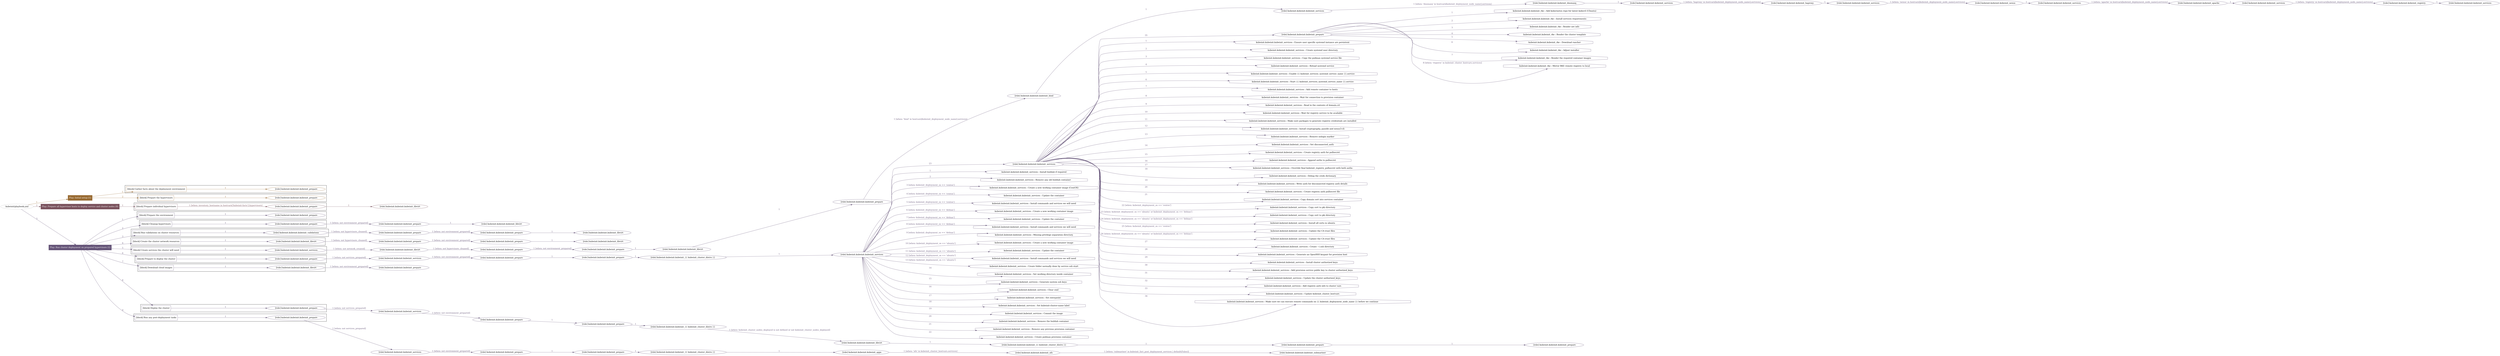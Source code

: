 digraph {
	graph [concentrate=true ordering=in rankdir=LR ratio=fill]
	edge [esep=5 sep=10]
	"kubeinit/playbook.yml" [id=root_node style=dotted]
	play_1aa580b8 [label="Play: Initial setup (1)" color="#996b33" fontcolor="#ffffff" id=play_1aa580b8 shape=box style=filled tooltip=localhost]
	"kubeinit/playbook.yml" -> play_1aa580b8 [label="1 " color="#996b33" fontcolor="#996b33" id=edge_1731914a labeltooltip="1 " tooltip="1 "]
	subgraph "kubeinit.kubeinit.kubeinit_prepare" {
		role_421803c4 [label="[role] kubeinit.kubeinit.kubeinit_prepare" color="#996b33" id=role_421803c4 tooltip="kubeinit.kubeinit.kubeinit_prepare"]
	}
	subgraph "kubeinit.kubeinit.kubeinit_prepare" {
		role_43701dac [label="[role] kubeinit.kubeinit.kubeinit_prepare" color="#996b33" id=role_43701dac tooltip="kubeinit.kubeinit.kubeinit_prepare"]
	}
	subgraph "Play: Initial setup (1)" {
		play_1aa580b8 -> block_ad40e8ec [label=1 color="#996b33" fontcolor="#996b33" id=edge_7a36c4a1 labeltooltip=1 tooltip=1]
		subgraph cluster_block_ad40e8ec {
			block_ad40e8ec [label="[block] Gather facts about the deployment environment" color="#996b33" id=block_ad40e8ec labeltooltip="Gather facts about the deployment environment" shape=box tooltip="Gather facts about the deployment environment"]
			block_ad40e8ec -> role_421803c4 [label="1 " color="#996b33" fontcolor="#996b33" id=edge_10e8ead6 labeltooltip="1 " tooltip="1 "]
		}
		play_1aa580b8 -> block_816efda1 [label=2 color="#996b33" fontcolor="#996b33" id=edge_df153433 labeltooltip=2 tooltip=2]
		subgraph cluster_block_816efda1 {
			block_816efda1 [label="[block] Prepare the hypervisors" color="#996b33" id=block_816efda1 labeltooltip="Prepare the hypervisors" shape=box tooltip="Prepare the hypervisors"]
			block_816efda1 -> role_43701dac [label="1 " color="#996b33" fontcolor="#996b33" id=edge_2f541f15 labeltooltip="1 " tooltip="1 "]
		}
	}
	play_32620455 [label="Play: Prepare all hypervisor hosts to deploy service and cluster nodes (0)" color="#7a525d" fontcolor="#ffffff" id=play_32620455 shape=box style=filled tooltip="Play: Prepare all hypervisor hosts to deploy service and cluster nodes (0)"]
	"kubeinit/playbook.yml" -> play_32620455 [label="2 " color="#7a525d" fontcolor="#7a525d" id=edge_afe11525 labeltooltip="2 " tooltip="2 "]
	subgraph "kubeinit.kubeinit.kubeinit_libvirt" {
		role_81015cc0 [label="[role] kubeinit.kubeinit.kubeinit_libvirt" color="#7a525d" id=role_81015cc0 tooltip="kubeinit.kubeinit.kubeinit_libvirt"]
	}
	subgraph "kubeinit.kubeinit.kubeinit_prepare" {
		role_7457dc28 [label="[role] kubeinit.kubeinit.kubeinit_prepare" color="#7a525d" id=role_7457dc28 tooltip="kubeinit.kubeinit.kubeinit_prepare"]
		role_7457dc28 -> role_81015cc0 [label="1 " color="#7a525d" fontcolor="#7a525d" id=edge_234b65d3 labeltooltip="1 " tooltip="1 "]
	}
	subgraph "Play: Prepare all hypervisor hosts to deploy service and cluster nodes (0)" {
		play_32620455 -> block_dc248df5 [label=1 color="#7a525d" fontcolor="#7a525d" id=edge_d5934656 labeltooltip=1 tooltip=1]
		subgraph cluster_block_dc248df5 {
			block_dc248df5 [label="[block] Prepare individual hypervisors" color="#7a525d" id=block_dc248df5 labeltooltip="Prepare individual hypervisors" shape=box tooltip="Prepare individual hypervisors"]
			block_dc248df5 -> role_7457dc28 [label="1 [when: inventory_hostname in hostvars['kubeinit-facts'].hypervisors]" color="#7a525d" fontcolor="#7a525d" id=edge_d05950f7 labeltooltip="1 [when: inventory_hostname in hostvars['kubeinit-facts'].hypervisors]" tooltip="1 [when: inventory_hostname in hostvars['kubeinit-facts'].hypervisors]"]
		}
	}
	play_b4fb0491 [label="Play: Run cluster deployment on prepared hypervisors (1)" color="#655478" fontcolor="#ffffff" id=play_b4fb0491 shape=box style=filled tooltip=localhost]
	"kubeinit/playbook.yml" -> play_b4fb0491 [label="3 " color="#655478" fontcolor="#655478" id=edge_185b9d6f labeltooltip="3 " tooltip="3 "]
	subgraph "kubeinit.kubeinit.kubeinit_prepare" {
		role_1a86b0e4 [label="[role] kubeinit.kubeinit.kubeinit_prepare" color="#655478" id=role_1a86b0e4 tooltip="kubeinit.kubeinit.kubeinit_prepare"]
	}
	subgraph "kubeinit.kubeinit.kubeinit_libvirt" {
		role_645c177f [label="[role] kubeinit.kubeinit.kubeinit_libvirt" color="#655478" id=role_645c177f tooltip="kubeinit.kubeinit.kubeinit_libvirt"]
	}
	subgraph "kubeinit.kubeinit.kubeinit_prepare" {
		role_d26a77a5 [label="[role] kubeinit.kubeinit.kubeinit_prepare" color="#655478" id=role_d26a77a5 tooltip="kubeinit.kubeinit.kubeinit_prepare"]
		role_d26a77a5 -> role_645c177f [label="1 " color="#655478" fontcolor="#655478" id=edge_2d5aeda4 labeltooltip="1 " tooltip="1 "]
	}
	subgraph "kubeinit.kubeinit.kubeinit_prepare" {
		role_973ab499 [label="[role] kubeinit.kubeinit.kubeinit_prepare" color="#655478" id=role_973ab499 tooltip="kubeinit.kubeinit.kubeinit_prepare"]
		role_973ab499 -> role_d26a77a5 [label="1 [when: not environment_prepared]" color="#655478" fontcolor="#655478" id=edge_a9cafc3f labeltooltip="1 [when: not environment_prepared]" tooltip="1 [when: not environment_prepared]"]
	}
	subgraph "kubeinit.kubeinit.kubeinit_libvirt" {
		role_e878e91f [label="[role] kubeinit.kubeinit.kubeinit_libvirt" color="#655478" id=role_e878e91f tooltip="kubeinit.kubeinit.kubeinit_libvirt"]
	}
	subgraph "kubeinit.kubeinit.kubeinit_prepare" {
		role_4dce4cd9 [label="[role] kubeinit.kubeinit.kubeinit_prepare" color="#655478" id=role_4dce4cd9 tooltip="kubeinit.kubeinit.kubeinit_prepare"]
		role_4dce4cd9 -> role_e878e91f [label="1 " color="#655478" fontcolor="#655478" id=edge_6f47a1cf labeltooltip="1 " tooltip="1 "]
	}
	subgraph "kubeinit.kubeinit.kubeinit_prepare" {
		role_12c346ab [label="[role] kubeinit.kubeinit.kubeinit_prepare" color="#655478" id=role_12c346ab tooltip="kubeinit.kubeinit.kubeinit_prepare"]
		role_12c346ab -> role_4dce4cd9 [label="1 [when: not environment_prepared]" color="#655478" fontcolor="#655478" id=edge_c5046dc6 labeltooltip="1 [when: not environment_prepared]" tooltip="1 [when: not environment_prepared]"]
	}
	subgraph "kubeinit.kubeinit.kubeinit_validations" {
		role_113a3c98 [label="[role] kubeinit.kubeinit.kubeinit_validations" color="#655478" id=role_113a3c98 tooltip="kubeinit.kubeinit.kubeinit_validations"]
		role_113a3c98 -> role_12c346ab [label="1 [when: not hypervisors_cleaned]" color="#655478" fontcolor="#655478" id=edge_7e95ff5d labeltooltip="1 [when: not hypervisors_cleaned]" tooltip="1 [when: not hypervisors_cleaned]"]
	}
	subgraph "kubeinit.kubeinit.kubeinit_libvirt" {
		role_12a32119 [label="[role] kubeinit.kubeinit.kubeinit_libvirt" color="#655478" id=role_12a32119 tooltip="kubeinit.kubeinit.kubeinit_libvirt"]
	}
	subgraph "kubeinit.kubeinit.kubeinit_prepare" {
		role_c031c882 [label="[role] kubeinit.kubeinit.kubeinit_prepare" color="#655478" id=role_c031c882 tooltip="kubeinit.kubeinit.kubeinit_prepare"]
		role_c031c882 -> role_12a32119 [label="1 " color="#655478" fontcolor="#655478" id=edge_6946be2f labeltooltip="1 " tooltip="1 "]
	}
	subgraph "kubeinit.kubeinit.kubeinit_prepare" {
		role_de768b01 [label="[role] kubeinit.kubeinit.kubeinit_prepare" color="#655478" id=role_de768b01 tooltip="kubeinit.kubeinit.kubeinit_prepare"]
		role_de768b01 -> role_c031c882 [label="1 [when: not environment_prepared]" color="#655478" fontcolor="#655478" id=edge_7da22b23 labeltooltip="1 [when: not environment_prepared]" tooltip="1 [when: not environment_prepared]"]
	}
	subgraph "kubeinit.kubeinit.kubeinit_libvirt" {
		role_43c3132b [label="[role] kubeinit.kubeinit.kubeinit_libvirt" color="#655478" id=role_43c3132b tooltip="kubeinit.kubeinit.kubeinit_libvirt"]
		role_43c3132b -> role_de768b01 [label="1 [when: not hypervisors_cleaned]" color="#655478" fontcolor="#655478" id=edge_3f7681cb labeltooltip="1 [when: not hypervisors_cleaned]" tooltip="1 [when: not hypervisors_cleaned]"]
	}
	subgraph "kubeinit.kubeinit.kubeinit_services" {
		role_301fc2dc [label="[role] kubeinit.kubeinit.kubeinit_services" color="#655478" id=role_301fc2dc tooltip="kubeinit.kubeinit.kubeinit_services"]
	}
	subgraph "kubeinit.kubeinit.kubeinit_registry" {
		role_95b5b42e [label="[role] kubeinit.kubeinit.kubeinit_registry" color="#655478" id=role_95b5b42e tooltip="kubeinit.kubeinit.kubeinit_registry"]
		role_95b5b42e -> role_301fc2dc [label="1 " color="#655478" fontcolor="#655478" id=edge_05b7b513 labeltooltip="1 " tooltip="1 "]
	}
	subgraph "kubeinit.kubeinit.kubeinit_services" {
		role_177b9545 [label="[role] kubeinit.kubeinit.kubeinit_services" color="#655478" id=role_177b9545 tooltip="kubeinit.kubeinit.kubeinit_services"]
		role_177b9545 -> role_95b5b42e [label="1 [when: 'registry' in hostvars[kubeinit_deployment_node_name].services]" color="#655478" fontcolor="#655478" id=edge_218d3175 labeltooltip="1 [when: 'registry' in hostvars[kubeinit_deployment_node_name].services]" tooltip="1 [when: 'registry' in hostvars[kubeinit_deployment_node_name].services]"]
	}
	subgraph "kubeinit.kubeinit.kubeinit_apache" {
		role_c55b1968 [label="[role] kubeinit.kubeinit.kubeinit_apache" color="#655478" id=role_c55b1968 tooltip="kubeinit.kubeinit.kubeinit_apache"]
		role_c55b1968 -> role_177b9545 [label="1 " color="#655478" fontcolor="#655478" id=edge_ccd12892 labeltooltip="1 " tooltip="1 "]
	}
	subgraph "kubeinit.kubeinit.kubeinit_services" {
		role_29556763 [label="[role] kubeinit.kubeinit.kubeinit_services" color="#655478" id=role_29556763 tooltip="kubeinit.kubeinit.kubeinit_services"]
		role_29556763 -> role_c55b1968 [label="1 [when: 'apache' in hostvars[kubeinit_deployment_node_name].services]" color="#655478" fontcolor="#655478" id=edge_925b01e8 labeltooltip="1 [when: 'apache' in hostvars[kubeinit_deployment_node_name].services]" tooltip="1 [when: 'apache' in hostvars[kubeinit_deployment_node_name].services]"]
	}
	subgraph "kubeinit.kubeinit.kubeinit_nexus" {
		role_13711869 [label="[role] kubeinit.kubeinit.kubeinit_nexus" color="#655478" id=role_13711869 tooltip="kubeinit.kubeinit.kubeinit_nexus"]
		role_13711869 -> role_29556763 [label="1 " color="#655478" fontcolor="#655478" id=edge_92303970 labeltooltip="1 " tooltip="1 "]
	}
	subgraph "kubeinit.kubeinit.kubeinit_services" {
		role_e8092934 [label="[role] kubeinit.kubeinit.kubeinit_services" color="#655478" id=role_e8092934 tooltip="kubeinit.kubeinit.kubeinit_services"]
		role_e8092934 -> role_13711869 [label="1 [when: 'nexus' in hostvars[kubeinit_deployment_node_name].services]" color="#655478" fontcolor="#655478" id=edge_08eba6a4 labeltooltip="1 [when: 'nexus' in hostvars[kubeinit_deployment_node_name].services]" tooltip="1 [when: 'nexus' in hostvars[kubeinit_deployment_node_name].services]"]
	}
	subgraph "kubeinit.kubeinit.kubeinit_haproxy" {
		role_74d7a34b [label="[role] kubeinit.kubeinit.kubeinit_haproxy" color="#655478" id=role_74d7a34b tooltip="kubeinit.kubeinit.kubeinit_haproxy"]
		role_74d7a34b -> role_e8092934 [label="1 " color="#655478" fontcolor="#655478" id=edge_bbd00c96 labeltooltip="1 " tooltip="1 "]
	}
	subgraph "kubeinit.kubeinit.kubeinit_services" {
		role_456ec4f1 [label="[role] kubeinit.kubeinit.kubeinit_services" color="#655478" id=role_456ec4f1 tooltip="kubeinit.kubeinit.kubeinit_services"]
		role_456ec4f1 -> role_74d7a34b [label="1 [when: 'haproxy' in hostvars[kubeinit_deployment_node_name].services]" color="#655478" fontcolor="#655478" id=edge_3d81de0b labeltooltip="1 [when: 'haproxy' in hostvars[kubeinit_deployment_node_name].services]" tooltip="1 [when: 'haproxy' in hostvars[kubeinit_deployment_node_name].services]"]
	}
	subgraph "kubeinit.kubeinit.kubeinit_dnsmasq" {
		role_4c0a9ddd [label="[role] kubeinit.kubeinit.kubeinit_dnsmasq" color="#655478" id=role_4c0a9ddd tooltip="kubeinit.kubeinit.kubeinit_dnsmasq"]
		role_4c0a9ddd -> role_456ec4f1 [label="1 " color="#655478" fontcolor="#655478" id=edge_2716aff1 labeltooltip="1 " tooltip="1 "]
	}
	subgraph "kubeinit.kubeinit.kubeinit_services" {
		role_c68ed93f [label="[role] kubeinit.kubeinit.kubeinit_services" color="#655478" id=role_c68ed93f tooltip="kubeinit.kubeinit.kubeinit_services"]
		role_c68ed93f -> role_4c0a9ddd [label="1 [when: 'dnsmasq' in hostvars[kubeinit_deployment_node_name].services]" color="#655478" fontcolor="#655478" id=edge_80271cb1 labeltooltip="1 [when: 'dnsmasq' in hostvars[kubeinit_deployment_node_name].services]" tooltip="1 [when: 'dnsmasq' in hostvars[kubeinit_deployment_node_name].services]"]
	}
	subgraph "kubeinit.kubeinit.kubeinit_bind" {
		role_d310d0aa [label="[role] kubeinit.kubeinit.kubeinit_bind" color="#655478" id=role_d310d0aa tooltip="kubeinit.kubeinit.kubeinit_bind"]
		role_d310d0aa -> role_c68ed93f [label="1 " color="#655478" fontcolor="#655478" id=edge_477e8b5c labeltooltip="1 " tooltip="1 "]
	}
	subgraph "kubeinit.kubeinit.kubeinit_prepare" {
		role_ad7b7d38 [label="[role] kubeinit.kubeinit.kubeinit_prepare" color="#655478" id=role_ad7b7d38 tooltip="kubeinit.kubeinit.kubeinit_prepare"]
		role_ad7b7d38 -> role_d310d0aa [label="1 [when: 'bind' in hostvars[kubeinit_deployment_node_name].services]" color="#655478" fontcolor="#655478" id=edge_bf16bdb8 labeltooltip="1 [when: 'bind' in hostvars[kubeinit_deployment_node_name].services]" tooltip="1 [when: 'bind' in hostvars[kubeinit_deployment_node_name].services]"]
	}
	subgraph "kubeinit.kubeinit.kubeinit_libvirt" {
		role_9e529e32 [label="[role] kubeinit.kubeinit.kubeinit_libvirt" color="#655478" id=role_9e529e32 tooltip="kubeinit.kubeinit.kubeinit_libvirt"]
		role_9e529e32 -> role_ad7b7d38 [label="1 " color="#655478" fontcolor="#655478" id=edge_836b798d labeltooltip="1 " tooltip="1 "]
	}
	subgraph "kubeinit.kubeinit.kubeinit_prepare" {
		role_0fa99113 [label="[role] kubeinit.kubeinit.kubeinit_prepare" color="#655478" id=role_0fa99113 tooltip="kubeinit.kubeinit.kubeinit_prepare"]
		role_0fa99113 -> role_9e529e32 [label="1 " color="#655478" fontcolor="#655478" id=edge_03a42419 labeltooltip="1 " tooltip="1 "]
	}
	subgraph "kubeinit.kubeinit.kubeinit_prepare" {
		role_399cacdc [label="[role] kubeinit.kubeinit.kubeinit_prepare" color="#655478" id=role_399cacdc tooltip="kubeinit.kubeinit.kubeinit_prepare"]
		role_399cacdc -> role_0fa99113 [label="1 [when: not environment_prepared]" color="#655478" fontcolor="#655478" id=edge_67b7204c labeltooltip="1 [when: not environment_prepared]" tooltip="1 [when: not environment_prepared]"]
	}
	subgraph "kubeinit.kubeinit.kubeinit_libvirt" {
		role_6a2d85d7 [label="[role] kubeinit.kubeinit.kubeinit_libvirt" color="#655478" id=role_6a2d85d7 tooltip="kubeinit.kubeinit.kubeinit_libvirt"]
		role_6a2d85d7 -> role_399cacdc [label="1 [when: not hypervisors_cleaned]" color="#655478" fontcolor="#655478" id=edge_a8aa8edd labeltooltip="1 [when: not hypervisors_cleaned]" tooltip="1 [when: not hypervisors_cleaned]"]
	}
	subgraph "kubeinit.kubeinit.kubeinit_services" {
		role_02ceeffe [label="[role] kubeinit.kubeinit.kubeinit_services" color="#655478" id=role_02ceeffe tooltip="kubeinit.kubeinit.kubeinit_services"]
		role_02ceeffe -> role_6a2d85d7 [label="1 [when: not network_created]" color="#655478" fontcolor="#655478" id=edge_c0f3b7a1 labeltooltip="1 [when: not network_created]" tooltip="1 [when: not network_created]"]
	}
	subgraph "kubeinit.kubeinit.kubeinit_prepare" {
		role_f1bb9e22 [label="[role] kubeinit.kubeinit.kubeinit_prepare" color="#655478" id=role_f1bb9e22 tooltip="kubeinit.kubeinit.kubeinit_prepare"]
		task_3bc6bdb7 [label="kubeinit.kubeinit.kubeinit_rke : Add kubernetes repo for latest kubectl (Ubuntu)" color="#655478" id=task_3bc6bdb7 shape=octagon tooltip="kubeinit.kubeinit.kubeinit_rke : Add kubernetes repo for latest kubectl (Ubuntu)"]
		role_f1bb9e22 -> task_3bc6bdb7 [label="1 " color="#655478" fontcolor="#655478" id=edge_7e3ebc7a labeltooltip="1 " tooltip="1 "]
		task_e03a87d2 [label="kubeinit.kubeinit.kubeinit_rke : Install services requirements" color="#655478" id=task_e03a87d2 shape=octagon tooltip="kubeinit.kubeinit.kubeinit_rke : Install services requirements"]
		role_f1bb9e22 -> task_e03a87d2 [label="2 " color="#655478" fontcolor="#655478" id=edge_fe80cb53 labeltooltip="2 " tooltip="2 "]
		task_9038fdda [label="kubeinit.kubeinit.kubeinit_rke : Render net info" color="#655478" id=task_9038fdda shape=octagon tooltip="kubeinit.kubeinit.kubeinit_rke : Render net info"]
		role_f1bb9e22 -> task_9038fdda [label="3 " color="#655478" fontcolor="#655478" id=edge_057e4834 labeltooltip="3 " tooltip="3 "]
		task_b6c5c531 [label="kubeinit.kubeinit.kubeinit_rke : Render the cluster template" color="#655478" id=task_b6c5c531 shape=octagon tooltip="kubeinit.kubeinit.kubeinit_rke : Render the cluster template"]
		role_f1bb9e22 -> task_b6c5c531 [label="4 " color="#655478" fontcolor="#655478" id=edge_38f5767f labeltooltip="4 " tooltip="4 "]
		task_022317c4 [label="kubeinit.kubeinit.kubeinit_rke : Download rancher" color="#655478" id=task_022317c4 shape=octagon tooltip="kubeinit.kubeinit.kubeinit_rke : Download rancher"]
		role_f1bb9e22 -> task_022317c4 [label="5 " color="#655478" fontcolor="#655478" id=edge_c44a84d2 labeltooltip="5 " tooltip="5 "]
		task_86f93e67 [label="kubeinit.kubeinit.kubeinit_rke : Adjust installer" color="#655478" id=task_86f93e67 shape=octagon tooltip="kubeinit.kubeinit.kubeinit_rke : Adjust installer"]
		role_f1bb9e22 -> task_86f93e67 [label="6 " color="#655478" fontcolor="#655478" id=edge_49eb96f0 labeltooltip="6 " tooltip="6 "]
		task_a7db52cc [label="kubeinit.kubeinit.kubeinit_rke : Render the required container images" color="#655478" id=task_a7db52cc shape=octagon tooltip="kubeinit.kubeinit.kubeinit_rke : Render the required container images"]
		role_f1bb9e22 -> task_a7db52cc [label="7 " color="#655478" fontcolor="#655478" id=edge_745debe6 labeltooltip="7 " tooltip="7 "]
		task_3ff12373 [label="kubeinit.kubeinit.kubeinit_rke : Mirror RKE remote registry to local" color="#655478" id=task_3ff12373 shape=octagon tooltip="kubeinit.kubeinit.kubeinit_rke : Mirror RKE remote registry to local"]
		role_f1bb9e22 -> task_3ff12373 [label="8 [when: 'registry' in kubeinit_cluster_hostvars.services]" color="#655478" fontcolor="#655478" id=edge_1f9a8c71 labeltooltip="8 [when: 'registry' in kubeinit_cluster_hostvars.services]" tooltip="8 [when: 'registry' in kubeinit_cluster_hostvars.services]"]
	}
	subgraph "kubeinit.kubeinit.kubeinit_services" {
		role_fa1745e1 [label="[role] kubeinit.kubeinit.kubeinit_services" color="#655478" id=role_fa1745e1 tooltip="kubeinit.kubeinit.kubeinit_services"]
		task_e808ee1c [label="kubeinit.kubeinit.kubeinit_services : Ensure user specific systemd instance are persistent" color="#655478" id=task_e808ee1c shape=octagon tooltip="kubeinit.kubeinit.kubeinit_services : Ensure user specific systemd instance are persistent"]
		role_fa1745e1 -> task_e808ee1c [label="1 " color="#655478" fontcolor="#655478" id=edge_5a0024a9 labeltooltip="1 " tooltip="1 "]
		task_42193cb3 [label="kubeinit.kubeinit.kubeinit_services : Create systemd user directory" color="#655478" id=task_42193cb3 shape=octagon tooltip="kubeinit.kubeinit.kubeinit_services : Create systemd user directory"]
		role_fa1745e1 -> task_42193cb3 [label="2 " color="#655478" fontcolor="#655478" id=edge_082cec5e labeltooltip="2 " tooltip="2 "]
		task_88ad31bf [label="kubeinit.kubeinit.kubeinit_services : Copy the podman systemd service file" color="#655478" id=task_88ad31bf shape=octagon tooltip="kubeinit.kubeinit.kubeinit_services : Copy the podman systemd service file"]
		role_fa1745e1 -> task_88ad31bf [label="3 " color="#655478" fontcolor="#655478" id=edge_9b10b749 labeltooltip="3 " tooltip="3 "]
		task_28e59536 [label="kubeinit.kubeinit.kubeinit_services : Reload systemd service" color="#655478" id=task_28e59536 shape=octagon tooltip="kubeinit.kubeinit.kubeinit_services : Reload systemd service"]
		role_fa1745e1 -> task_28e59536 [label="4 " color="#655478" fontcolor="#655478" id=edge_f3654ba0 labeltooltip="4 " tooltip="4 "]
		task_4612099b [label="kubeinit.kubeinit.kubeinit_services : Enable {{ kubeinit_services_systemd_service_name }}.service" color="#655478" id=task_4612099b shape=octagon tooltip="kubeinit.kubeinit.kubeinit_services : Enable {{ kubeinit_services_systemd_service_name }}.service"]
		role_fa1745e1 -> task_4612099b [label="5 " color="#655478" fontcolor="#655478" id=edge_0a5c2b0c labeltooltip="5 " tooltip="5 "]
		task_fc4128e6 [label="kubeinit.kubeinit.kubeinit_services : Start {{ kubeinit_services_systemd_service_name }}.service" color="#655478" id=task_fc4128e6 shape=octagon tooltip="kubeinit.kubeinit.kubeinit_services : Start {{ kubeinit_services_systemd_service_name }}.service"]
		role_fa1745e1 -> task_fc4128e6 [label="6 " color="#655478" fontcolor="#655478" id=edge_e87bcf48 labeltooltip="6 " tooltip="6 "]
		task_e6e32495 [label="kubeinit.kubeinit.kubeinit_services : Add remote container to hosts" color="#655478" id=task_e6e32495 shape=octagon tooltip="kubeinit.kubeinit.kubeinit_services : Add remote container to hosts"]
		role_fa1745e1 -> task_e6e32495 [label="7 " color="#655478" fontcolor="#655478" id=edge_b12118e1 labeltooltip="7 " tooltip="7 "]
		task_b83c118a [label="kubeinit.kubeinit.kubeinit_services : Wait for connection to provision container" color="#655478" id=task_b83c118a shape=octagon tooltip="kubeinit.kubeinit.kubeinit_services : Wait for connection to provision container"]
		role_fa1745e1 -> task_b83c118a [label="8 " color="#655478" fontcolor="#655478" id=edge_1d18a0e4 labeltooltip="8 " tooltip="8 "]
		task_82a6d1d7 [label="kubeinit.kubeinit.kubeinit_services : Read in the contents of domain.crt" color="#655478" id=task_82a6d1d7 shape=octagon tooltip="kubeinit.kubeinit.kubeinit_services : Read in the contents of domain.crt"]
		role_fa1745e1 -> task_82a6d1d7 [label="9 " color="#655478" fontcolor="#655478" id=edge_4ec57521 labeltooltip="9 " tooltip="9 "]
		task_878de004 [label="kubeinit.kubeinit.kubeinit_services : Wait for registry service to be available" color="#655478" id=task_878de004 shape=octagon tooltip="kubeinit.kubeinit.kubeinit_services : Wait for registry service to be available"]
		role_fa1745e1 -> task_878de004 [label="10 " color="#655478" fontcolor="#655478" id=edge_1c854f2c labeltooltip="10 " tooltip="10 "]
		task_188d358f [label="kubeinit.kubeinit.kubeinit_services : Make sure packages to generate registry credentials are installed" color="#655478" id=task_188d358f shape=octagon tooltip="kubeinit.kubeinit.kubeinit_services : Make sure packages to generate registry credentials are installed"]
		role_fa1745e1 -> task_188d358f [label="11 " color="#655478" fontcolor="#655478" id=edge_35115482 labeltooltip="11 " tooltip="11 "]
		task_58bc7a0f [label="kubeinit.kubeinit.kubeinit_services : Install cryptography, passlib and nexus3-cli" color="#655478" id=task_58bc7a0f shape=octagon tooltip="kubeinit.kubeinit.kubeinit_services : Install cryptography, passlib and nexus3-cli"]
		role_fa1745e1 -> task_58bc7a0f [label="12 " color="#655478" fontcolor="#655478" id=edge_5790bcad labeltooltip="12 " tooltip="12 "]
		task_52c53029 [label="kubeinit.kubeinit.kubeinit_services : Remove nologin marker" color="#655478" id=task_52c53029 shape=octagon tooltip="kubeinit.kubeinit.kubeinit_services : Remove nologin marker"]
		role_fa1745e1 -> task_52c53029 [label="13 " color="#655478" fontcolor="#655478" id=edge_09aafab3 labeltooltip="13 " tooltip="13 "]
		task_172f0663 [label="kubeinit.kubeinit.kubeinit_services : Set disconnected_auth" color="#655478" id=task_172f0663 shape=octagon tooltip="kubeinit.kubeinit.kubeinit_services : Set disconnected_auth"]
		role_fa1745e1 -> task_172f0663 [label="14 " color="#655478" fontcolor="#655478" id=edge_a9c2f3c0 labeltooltip="14 " tooltip="14 "]
		task_1c9fdb2d [label="kubeinit.kubeinit.kubeinit_services : Create registry auth for pullsecret" color="#655478" id=task_1c9fdb2d shape=octagon tooltip="kubeinit.kubeinit.kubeinit_services : Create registry auth for pullsecret"]
		role_fa1745e1 -> task_1c9fdb2d [label="15 " color="#655478" fontcolor="#655478" id=edge_6b194a97 labeltooltip="15 " tooltip="15 "]
		task_4a3959ef [label="kubeinit.kubeinit.kubeinit_services : Append auths to pullsecret" color="#655478" id=task_4a3959ef shape=octagon tooltip="kubeinit.kubeinit.kubeinit_services : Append auths to pullsecret"]
		role_fa1745e1 -> task_4a3959ef [label="16 " color="#655478" fontcolor="#655478" id=edge_a2a0cd6d labeltooltip="16 " tooltip="16 "]
		task_755ab954 [label="kubeinit.kubeinit.kubeinit_services : Override final kubeinit_registry_pullsecret with both auths" color="#655478" id=task_755ab954 shape=octagon tooltip="kubeinit.kubeinit.kubeinit_services : Override final kubeinit_registry_pullsecret with both auths"]
		role_fa1745e1 -> task_755ab954 [label="17 " color="#655478" fontcolor="#655478" id=edge_3e4e85ce labeltooltip="17 " tooltip="17 "]
		task_9851cc34 [label="kubeinit.kubeinit.kubeinit_services : Debug the creds dictionary" color="#655478" id=task_9851cc34 shape=octagon tooltip="kubeinit.kubeinit.kubeinit_services : Debug the creds dictionary"]
		role_fa1745e1 -> task_9851cc34 [label="18 " color="#655478" fontcolor="#655478" id=edge_49eb3cbe labeltooltip="18 " tooltip="18 "]
		task_0ba8c412 [label="kubeinit.kubeinit.kubeinit_services : Write auth for disconnected registry auth details" color="#655478" id=task_0ba8c412 shape=octagon tooltip="kubeinit.kubeinit.kubeinit_services : Write auth for disconnected registry auth details"]
		role_fa1745e1 -> task_0ba8c412 [label="19 " color="#655478" fontcolor="#655478" id=edge_d466b04d labeltooltip="19 " tooltip="19 "]
		task_67201f69 [label="kubeinit.kubeinit.kubeinit_services : Create registry auth pullsecret file" color="#655478" id=task_67201f69 shape=octagon tooltip="kubeinit.kubeinit.kubeinit_services : Create registry auth pullsecret file"]
		role_fa1745e1 -> task_67201f69 [label="20 " color="#655478" fontcolor="#655478" id=edge_5ab10a34 labeltooltip="20 " tooltip="20 "]
		task_4155f39c [label="kubeinit.kubeinit.kubeinit_services : Copy domain cert into services container" color="#655478" id=task_4155f39c shape=octagon tooltip="kubeinit.kubeinit.kubeinit_services : Copy domain cert into services container"]
		role_fa1745e1 -> task_4155f39c [label="21 " color="#655478" fontcolor="#655478" id=edge_f3845f64 labeltooltip="21 " tooltip="21 "]
		task_43b8bb15 [label="kubeinit.kubeinit.kubeinit_services : Copy cert to pki directory" color="#655478" id=task_43b8bb15 shape=octagon tooltip="kubeinit.kubeinit.kubeinit_services : Copy cert to pki directory"]
		role_fa1745e1 -> task_43b8bb15 [label="22 [when: kubeinit_deployment_os == 'centos']" color="#655478" fontcolor="#655478" id=edge_5569d7c6 labeltooltip="22 [when: kubeinit_deployment_os == 'centos']" tooltip="22 [when: kubeinit_deployment_os == 'centos']"]
		task_75b36a04 [label="kubeinit.kubeinit.kubeinit_services : Copy cert to pki directory" color="#655478" id=task_75b36a04 shape=octagon tooltip="kubeinit.kubeinit.kubeinit_services : Copy cert to pki directory"]
		role_fa1745e1 -> task_75b36a04 [label="23 [when: kubeinit_deployment_os == 'ubuntu' or kubeinit_deployment_os == 'debian']" color="#655478" fontcolor="#655478" id=edge_8e057e9a labeltooltip="23 [when: kubeinit_deployment_os == 'ubuntu' or kubeinit_deployment_os == 'debian']" tooltip="23 [when: kubeinit_deployment_os == 'ubuntu' or kubeinit_deployment_os == 'debian']"]
		task_7d7a592b [label="kubeinit.kubeinit.kubeinit_services : Install all certs in ubuntu" color="#655478" id=task_7d7a592b shape=octagon tooltip="kubeinit.kubeinit.kubeinit_services : Install all certs in ubuntu"]
		role_fa1745e1 -> task_7d7a592b [label="24 [when: kubeinit_deployment_os == 'ubuntu' or kubeinit_deployment_os == 'debian']" color="#655478" fontcolor="#655478" id=edge_fcecbe64 labeltooltip="24 [when: kubeinit_deployment_os == 'ubuntu' or kubeinit_deployment_os == 'debian']" tooltip="24 [when: kubeinit_deployment_os == 'ubuntu' or kubeinit_deployment_os == 'debian']"]
		task_109f6112 [label="kubeinit.kubeinit.kubeinit_services : Update the CA trust files" color="#655478" id=task_109f6112 shape=octagon tooltip="kubeinit.kubeinit.kubeinit_services : Update the CA trust files"]
		role_fa1745e1 -> task_109f6112 [label="25 [when: kubeinit_deployment_os == 'centos']" color="#655478" fontcolor="#655478" id=edge_77608a9e labeltooltip="25 [when: kubeinit_deployment_os == 'centos']" tooltip="25 [when: kubeinit_deployment_os == 'centos']"]
		task_3bd069b4 [label="kubeinit.kubeinit.kubeinit_services : Update the CA trust files" color="#655478" id=task_3bd069b4 shape=octagon tooltip="kubeinit.kubeinit.kubeinit_services : Update the CA trust files"]
		role_fa1745e1 -> task_3bd069b4 [label="26 [when: kubeinit_deployment_os == 'ubuntu' or kubeinit_deployment_os == 'debian']" color="#655478" fontcolor="#655478" id=edge_8ee36783 labeltooltip="26 [when: kubeinit_deployment_os == 'ubuntu' or kubeinit_deployment_os == 'debian']" tooltip="26 [when: kubeinit_deployment_os == 'ubuntu' or kubeinit_deployment_os == 'debian']"]
		task_08c448f8 [label="kubeinit.kubeinit.kubeinit_services : Create ~/.ssh directory" color="#655478" id=task_08c448f8 shape=octagon tooltip="kubeinit.kubeinit.kubeinit_services : Create ~/.ssh directory"]
		role_fa1745e1 -> task_08c448f8 [label="27 " color="#655478" fontcolor="#655478" id=edge_4bfc69d8 labeltooltip="27 " tooltip="27 "]
		task_9e9638d0 [label="kubeinit.kubeinit.kubeinit_services : Generate an OpenSSH keypair for provision host" color="#655478" id=task_9e9638d0 shape=octagon tooltip="kubeinit.kubeinit.kubeinit_services : Generate an OpenSSH keypair for provision host"]
		role_fa1745e1 -> task_9e9638d0 [label="28 " color="#655478" fontcolor="#655478" id=edge_e1b75921 labeltooltip="28 " tooltip="28 "]
		task_08350443 [label="kubeinit.kubeinit.kubeinit_services : Install cluster authorized keys" color="#655478" id=task_08350443 shape=octagon tooltip="kubeinit.kubeinit.kubeinit_services : Install cluster authorized keys"]
		role_fa1745e1 -> task_08350443 [label="29 " color="#655478" fontcolor="#655478" id=edge_947f922a labeltooltip="29 " tooltip="29 "]
		task_559d72d5 [label="kubeinit.kubeinit.kubeinit_services : Add provision service public key to cluster authorized_keys" color="#655478" id=task_559d72d5 shape=octagon tooltip="kubeinit.kubeinit.kubeinit_services : Add provision service public key to cluster authorized_keys"]
		role_fa1745e1 -> task_559d72d5 [label="30 " color="#655478" fontcolor="#655478" id=edge_c7626936 labeltooltip="30 " tooltip="30 "]
		task_57171e53 [label="kubeinit.kubeinit.kubeinit_services : Update the cluster authorized_keys" color="#655478" id=task_57171e53 shape=octagon tooltip="kubeinit.kubeinit.kubeinit_services : Update the cluster authorized_keys"]
		role_fa1745e1 -> task_57171e53 [label="31 " color="#655478" fontcolor="#655478" id=edge_48ebba89 labeltooltip="31 " tooltip="31 "]
		task_f604acd1 [label="kubeinit.kubeinit.kubeinit_services : Add registry auth info to cluster vars" color="#655478" id=task_f604acd1 shape=octagon tooltip="kubeinit.kubeinit.kubeinit_services : Add registry auth info to cluster vars"]
		role_fa1745e1 -> task_f604acd1 [label="32 " color="#655478" fontcolor="#655478" id=edge_85874c05 labeltooltip="32 " tooltip="32 "]
		task_4e8c2588 [label="kubeinit.kubeinit.kubeinit_services : Update kubeinit_cluster_hostvars" color="#655478" id=task_4e8c2588 shape=octagon tooltip="kubeinit.kubeinit.kubeinit_services : Update kubeinit_cluster_hostvars"]
		role_fa1745e1 -> task_4e8c2588 [label="33 " color="#655478" fontcolor="#655478" id=edge_847446bb labeltooltip="33 " tooltip="33 "]
		task_051fe65f [label="kubeinit.kubeinit.kubeinit_services : Make sure we can execute remote commands on {{ kubeinit_deployment_node_name }} before we continue" color="#655478" id=task_051fe65f shape=octagon tooltip="kubeinit.kubeinit.kubeinit_services : Make sure we can execute remote commands on {{ kubeinit_deployment_node_name }} before we continue"]
		role_fa1745e1 -> task_051fe65f [label="34 " color="#655478" fontcolor="#655478" id=edge_33facc11 labeltooltip="34 " tooltip="34 "]
		role_fa1745e1 -> role_f1bb9e22 [label="35 " color="#655478" fontcolor="#655478" id=edge_95f73cf2 labeltooltip="35 " tooltip="35 "]
	}
	subgraph "kubeinit.kubeinit.kubeinit_services" {
		role_e0c3731a [label="[role] kubeinit.kubeinit.kubeinit_services" color="#655478" id=role_e0c3731a tooltip="kubeinit.kubeinit.kubeinit_services"]
		task_b8d47fbe [label="kubeinit.kubeinit.kubeinit_services : Install buildah if required" color="#655478" id=task_b8d47fbe shape=octagon tooltip="kubeinit.kubeinit.kubeinit_services : Install buildah if required"]
		role_e0c3731a -> task_b8d47fbe [label="1 " color="#655478" fontcolor="#655478" id=edge_65632752 labeltooltip="1 " tooltip="1 "]
		task_f3be0309 [label="kubeinit.kubeinit.kubeinit_services : Remove any old buildah container" color="#655478" id=task_f3be0309 shape=octagon tooltip="kubeinit.kubeinit.kubeinit_services : Remove any old buildah container"]
		role_e0c3731a -> task_f3be0309 [label="2 " color="#655478" fontcolor="#655478" id=edge_3a6a3ab3 labeltooltip="2 " tooltip="2 "]
		task_01dd332b [label="kubeinit.kubeinit.kubeinit_services : Create a new working container image (CentOS)" color="#655478" id=task_01dd332b shape=octagon tooltip="kubeinit.kubeinit.kubeinit_services : Create a new working container image (CentOS)"]
		role_e0c3731a -> task_01dd332b [label="3 [when: kubeinit_deployment_os == 'centos']" color="#655478" fontcolor="#655478" id=edge_3435e2c7 labeltooltip="3 [when: kubeinit_deployment_os == 'centos']" tooltip="3 [when: kubeinit_deployment_os == 'centos']"]
		task_3652fc72 [label="kubeinit.kubeinit.kubeinit_services : Update the container" color="#655478" id=task_3652fc72 shape=octagon tooltip="kubeinit.kubeinit.kubeinit_services : Update the container"]
		role_e0c3731a -> task_3652fc72 [label="4 [when: kubeinit_deployment_os == 'centos']" color="#655478" fontcolor="#655478" id=edge_736d73fb labeltooltip="4 [when: kubeinit_deployment_os == 'centos']" tooltip="4 [when: kubeinit_deployment_os == 'centos']"]
		task_d82524a8 [label="kubeinit.kubeinit.kubeinit_services : Install commands and services we will need" color="#655478" id=task_d82524a8 shape=octagon tooltip="kubeinit.kubeinit.kubeinit_services : Install commands and services we will need"]
		role_e0c3731a -> task_d82524a8 [label="5 [when: kubeinit_deployment_os == 'centos']" color="#655478" fontcolor="#655478" id=edge_cdd40c34 labeltooltip="5 [when: kubeinit_deployment_os == 'centos']" tooltip="5 [when: kubeinit_deployment_os == 'centos']"]
		task_2a8ab3f0 [label="kubeinit.kubeinit.kubeinit_services : Create a new working container image" color="#655478" id=task_2a8ab3f0 shape=octagon tooltip="kubeinit.kubeinit.kubeinit_services : Create a new working container image"]
		role_e0c3731a -> task_2a8ab3f0 [label="6 [when: kubeinit_deployment_os == 'debian']" color="#655478" fontcolor="#655478" id=edge_b6be1deb labeltooltip="6 [when: kubeinit_deployment_os == 'debian']" tooltip="6 [when: kubeinit_deployment_os == 'debian']"]
		task_8df8a0b8 [label="kubeinit.kubeinit.kubeinit_services : Update the container" color="#655478" id=task_8df8a0b8 shape=octagon tooltip="kubeinit.kubeinit.kubeinit_services : Update the container"]
		role_e0c3731a -> task_8df8a0b8 [label="7 [when: kubeinit_deployment_os == 'debian']" color="#655478" fontcolor="#655478" id=edge_7f65108c labeltooltip="7 [when: kubeinit_deployment_os == 'debian']" tooltip="7 [when: kubeinit_deployment_os == 'debian']"]
		task_4512e40c [label="kubeinit.kubeinit.kubeinit_services : Install commands and services we will need" color="#655478" id=task_4512e40c shape=octagon tooltip="kubeinit.kubeinit.kubeinit_services : Install commands and services we will need"]
		role_e0c3731a -> task_4512e40c [label="8 [when: kubeinit_deployment_os == 'debian']" color="#655478" fontcolor="#655478" id=edge_657c30e1 labeltooltip="8 [when: kubeinit_deployment_os == 'debian']" tooltip="8 [when: kubeinit_deployment_os == 'debian']"]
		task_111cfe25 [label="kubeinit.kubeinit.kubeinit_services : Missing privilege separation directory" color="#655478" id=task_111cfe25 shape=octagon tooltip="kubeinit.kubeinit.kubeinit_services : Missing privilege separation directory"]
		role_e0c3731a -> task_111cfe25 [label="9 [when: kubeinit_deployment_os == 'debian']" color="#655478" fontcolor="#655478" id=edge_946583a5 labeltooltip="9 [when: kubeinit_deployment_os == 'debian']" tooltip="9 [when: kubeinit_deployment_os == 'debian']"]
		task_b6bf8003 [label="kubeinit.kubeinit.kubeinit_services : Create a new working container image" color="#655478" id=task_b6bf8003 shape=octagon tooltip="kubeinit.kubeinit.kubeinit_services : Create a new working container image"]
		role_e0c3731a -> task_b6bf8003 [label="10 [when: kubeinit_deployment_os == 'ubuntu']" color="#655478" fontcolor="#655478" id=edge_7276d073 labeltooltip="10 [when: kubeinit_deployment_os == 'ubuntu']" tooltip="10 [when: kubeinit_deployment_os == 'ubuntu']"]
		task_b7f5a3b8 [label="kubeinit.kubeinit.kubeinit_services : Update the container" color="#655478" id=task_b7f5a3b8 shape=octagon tooltip="kubeinit.kubeinit.kubeinit_services : Update the container"]
		role_e0c3731a -> task_b7f5a3b8 [label="11 [when: kubeinit_deployment_os == 'ubuntu']" color="#655478" fontcolor="#655478" id=edge_7d9e129c labeltooltip="11 [when: kubeinit_deployment_os == 'ubuntu']" tooltip="11 [when: kubeinit_deployment_os == 'ubuntu']"]
		task_f746daab [label="kubeinit.kubeinit.kubeinit_services : Install commands and services we will need" color="#655478" id=task_f746daab shape=octagon tooltip="kubeinit.kubeinit.kubeinit_services : Install commands and services we will need"]
		role_e0c3731a -> task_f746daab [label="12 [when: kubeinit_deployment_os == 'ubuntu']" color="#655478" fontcolor="#655478" id=edge_b65436f0 labeltooltip="12 [when: kubeinit_deployment_os == 'ubuntu']" tooltip="12 [when: kubeinit_deployment_os == 'ubuntu']"]
		task_74737d03 [label="kubeinit.kubeinit.kubeinit_services : Create folder normally done by service ssh start" color="#655478" id=task_74737d03 shape=octagon tooltip="kubeinit.kubeinit.kubeinit_services : Create folder normally done by service ssh start"]
		role_e0c3731a -> task_74737d03 [label="13 [when: kubeinit_deployment_os == 'ubuntu']" color="#655478" fontcolor="#655478" id=edge_3e5eea76 labeltooltip="13 [when: kubeinit_deployment_os == 'ubuntu']" tooltip="13 [when: kubeinit_deployment_os == 'ubuntu']"]
		task_178b66cd [label="kubeinit.kubeinit.kubeinit_services : Set working directory inside container" color="#655478" id=task_178b66cd shape=octagon tooltip="kubeinit.kubeinit.kubeinit_services : Set working directory inside container"]
		role_e0c3731a -> task_178b66cd [label="14 " color="#655478" fontcolor="#655478" id=edge_f1afd8e0 labeltooltip="14 " tooltip="14 "]
		task_5ae8dc40 [label="kubeinit.kubeinit.kubeinit_services : Generate system ssh keys" color="#655478" id=task_5ae8dc40 shape=octagon tooltip="kubeinit.kubeinit.kubeinit_services : Generate system ssh keys"]
		role_e0c3731a -> task_5ae8dc40 [label="15 " color="#655478" fontcolor="#655478" id=edge_6862a0ef labeltooltip="15 " tooltip="15 "]
		task_c4e331ba [label="kubeinit.kubeinit.kubeinit_services : Clear cmd" color="#655478" id=task_c4e331ba shape=octagon tooltip="kubeinit.kubeinit.kubeinit_services : Clear cmd"]
		role_e0c3731a -> task_c4e331ba [label="16 " color="#655478" fontcolor="#655478" id=edge_96f9ee84 labeltooltip="16 " tooltip="16 "]
		task_30bce7d5 [label="kubeinit.kubeinit.kubeinit_services : Set entrypoint" color="#655478" id=task_30bce7d5 shape=octagon tooltip="kubeinit.kubeinit.kubeinit_services : Set entrypoint"]
		role_e0c3731a -> task_30bce7d5 [label="17 " color="#655478" fontcolor="#655478" id=edge_b38a091c labeltooltip="17 " tooltip="17 "]
		task_4d87e2eb [label="kubeinit.kubeinit.kubeinit_services : Set kubeinit-cluster-name label" color="#655478" id=task_4d87e2eb shape=octagon tooltip="kubeinit.kubeinit.kubeinit_services : Set kubeinit-cluster-name label"]
		role_e0c3731a -> task_4d87e2eb [label="18 " color="#655478" fontcolor="#655478" id=edge_0f0bc9c6 labeltooltip="18 " tooltip="18 "]
		task_43f95255 [label="kubeinit.kubeinit.kubeinit_services : Commit the image" color="#655478" id=task_43f95255 shape=octagon tooltip="kubeinit.kubeinit.kubeinit_services : Commit the image"]
		role_e0c3731a -> task_43f95255 [label="19 " color="#655478" fontcolor="#655478" id=edge_32ed5a6e labeltooltip="19 " tooltip="19 "]
		task_d9360dc2 [label="kubeinit.kubeinit.kubeinit_services : Remove the buildah container" color="#655478" id=task_d9360dc2 shape=octagon tooltip="kubeinit.kubeinit.kubeinit_services : Remove the buildah container"]
		role_e0c3731a -> task_d9360dc2 [label="20 " color="#655478" fontcolor="#655478" id=edge_f6ec720a labeltooltip="20 " tooltip="20 "]
		task_dabdd617 [label="kubeinit.kubeinit.kubeinit_services : Remove any previous provision container" color="#655478" id=task_dabdd617 shape=octagon tooltip="kubeinit.kubeinit.kubeinit_services : Remove any previous provision container"]
		role_e0c3731a -> task_dabdd617 [label="21 " color="#655478" fontcolor="#655478" id=edge_7171d79d labeltooltip="21 " tooltip="21 "]
		task_f85e815c [label="kubeinit.kubeinit.kubeinit_services : Create podman provision container" color="#655478" id=task_f85e815c shape=octagon tooltip="kubeinit.kubeinit.kubeinit_services : Create podman provision container"]
		role_e0c3731a -> task_f85e815c [label="22 " color="#655478" fontcolor="#655478" id=edge_bb272912 labeltooltip="22 " tooltip="22 "]
		role_e0c3731a -> role_fa1745e1 [label="23 " color="#655478" fontcolor="#655478" id=edge_cb944cb5 labeltooltip="23 " tooltip="23 "]
	}
	subgraph "kubeinit.kubeinit.kubeinit_{{ kubeinit_cluster_distro }}" {
		role_2842feb0 [label="[role] kubeinit.kubeinit.kubeinit_{{ kubeinit_cluster_distro }}" color="#655478" id=role_2842feb0 tooltip="kubeinit.kubeinit.kubeinit_{{ kubeinit_cluster_distro }}"]
		role_2842feb0 -> role_e0c3731a [label="1 " color="#655478" fontcolor="#655478" id=edge_1d3d705a labeltooltip="1 " tooltip="1 "]
	}
	subgraph "kubeinit.kubeinit.kubeinit_prepare" {
		role_a4a9f44d [label="[role] kubeinit.kubeinit.kubeinit_prepare" color="#655478" id=role_a4a9f44d tooltip="kubeinit.kubeinit.kubeinit_prepare"]
		role_a4a9f44d -> role_2842feb0 [label="1 " color="#655478" fontcolor="#655478" id=edge_0d4b7c71 labeltooltip="1 " tooltip="1 "]
	}
	subgraph "kubeinit.kubeinit.kubeinit_prepare" {
		role_be726df3 [label="[role] kubeinit.kubeinit.kubeinit_prepare" color="#655478" id=role_be726df3 tooltip="kubeinit.kubeinit.kubeinit_prepare"]
		role_be726df3 -> role_a4a9f44d [label="1 " color="#655478" fontcolor="#655478" id=edge_fbdd67b4 labeltooltip="1 " tooltip="1 "]
	}
	subgraph "kubeinit.kubeinit.kubeinit_services" {
		role_064aa456 [label="[role] kubeinit.kubeinit.kubeinit_services" color="#655478" id=role_064aa456 tooltip="kubeinit.kubeinit.kubeinit_services"]
		role_064aa456 -> role_be726df3 [label="1 [when: not environment_prepared]" color="#655478" fontcolor="#655478" id=edge_b4b411c5 labeltooltip="1 [when: not environment_prepared]" tooltip="1 [when: not environment_prepared]"]
	}
	subgraph "kubeinit.kubeinit.kubeinit_prepare" {
		role_00b66ee8 [label="[role] kubeinit.kubeinit.kubeinit_prepare" color="#655478" id=role_00b66ee8 tooltip="kubeinit.kubeinit.kubeinit_prepare"]
		role_00b66ee8 -> role_064aa456 [label="1 [when: not services_prepared]" color="#655478" fontcolor="#655478" id=edge_ab24277b labeltooltip="1 [when: not services_prepared]" tooltip="1 [when: not services_prepared]"]
	}
	subgraph "kubeinit.kubeinit.kubeinit_prepare" {
		role_5b9a4fc9 [label="[role] kubeinit.kubeinit.kubeinit_prepare" color="#655478" id=role_5b9a4fc9 tooltip="kubeinit.kubeinit.kubeinit_prepare"]
	}
	subgraph "kubeinit.kubeinit.kubeinit_libvirt" {
		role_71c77ab2 [label="[role] kubeinit.kubeinit.kubeinit_libvirt" color="#655478" id=role_71c77ab2 tooltip="kubeinit.kubeinit.kubeinit_libvirt"]
		role_71c77ab2 -> role_5b9a4fc9 [label="1 [when: not environment_prepared]" color="#655478" fontcolor="#655478" id=edge_39b81479 labeltooltip="1 [when: not environment_prepared]" tooltip="1 [when: not environment_prepared]"]
	}
	subgraph "kubeinit.kubeinit.kubeinit_prepare" {
		role_b4b1d7b0 [label="[role] kubeinit.kubeinit.kubeinit_prepare" color="#655478" id=role_b4b1d7b0 tooltip="kubeinit.kubeinit.kubeinit_prepare"]
	}
	subgraph "kubeinit.kubeinit.kubeinit_prepare" {
		role_7dac3f5c [label="[role] kubeinit.kubeinit.kubeinit_prepare" color="#655478" id=role_7dac3f5c tooltip="kubeinit.kubeinit.kubeinit_prepare"]
		role_7dac3f5c -> role_b4b1d7b0 [label="1 " color="#655478" fontcolor="#655478" id=edge_2fd46c60 labeltooltip="1 " tooltip="1 "]
	}
	subgraph "kubeinit.kubeinit.kubeinit_{{ kubeinit_cluster_distro }}" {
		role_82c598c8 [label="[role] kubeinit.kubeinit.kubeinit_{{ kubeinit_cluster_distro }}" color="#655478" id=role_82c598c8 tooltip="kubeinit.kubeinit.kubeinit_{{ kubeinit_cluster_distro }}"]
		role_82c598c8 -> role_7dac3f5c [label="1 " color="#655478" fontcolor="#655478" id=edge_4ef6f73e labeltooltip="1 " tooltip="1 "]
	}
	subgraph "kubeinit.kubeinit.kubeinit_libvirt" {
		role_d37bd767 [label="[role] kubeinit.kubeinit.kubeinit_libvirt" color="#655478" id=role_d37bd767 tooltip="kubeinit.kubeinit.kubeinit_libvirt"]
		role_d37bd767 -> role_82c598c8 [label="1 " color="#655478" fontcolor="#655478" id=edge_15fcbcc2 labeltooltip="1 " tooltip="1 "]
	}
	subgraph "kubeinit.kubeinit.kubeinit_{{ kubeinit_cluster_distro }}" {
		role_8d1b872c [label="[role] kubeinit.kubeinit.kubeinit_{{ kubeinit_cluster_distro }}" color="#655478" id=role_8d1b872c tooltip="kubeinit.kubeinit.kubeinit_{{ kubeinit_cluster_distro }}"]
		role_8d1b872c -> role_d37bd767 [label="1 [when: kubeinit_cluster_nodes_deployed is not defined or not kubeinit_cluster_nodes_deployed]" color="#655478" fontcolor="#655478" id=edge_ca73d406 labeltooltip="1 [when: kubeinit_cluster_nodes_deployed is not defined or not kubeinit_cluster_nodes_deployed]" tooltip="1 [when: kubeinit_cluster_nodes_deployed is not defined or not kubeinit_cluster_nodes_deployed]"]
	}
	subgraph "kubeinit.kubeinit.kubeinit_prepare" {
		role_db7eda38 [label="[role] kubeinit.kubeinit.kubeinit_prepare" color="#655478" id=role_db7eda38 tooltip="kubeinit.kubeinit.kubeinit_prepare"]
		role_db7eda38 -> role_8d1b872c [label="1 " color="#655478" fontcolor="#655478" id=edge_4eb17cc4 labeltooltip="1 " tooltip="1 "]
	}
	subgraph "kubeinit.kubeinit.kubeinit_prepare" {
		role_37e3e48a [label="[role] kubeinit.kubeinit.kubeinit_prepare" color="#655478" id=role_37e3e48a tooltip="kubeinit.kubeinit.kubeinit_prepare"]
		role_37e3e48a -> role_db7eda38 [label="1 " color="#655478" fontcolor="#655478" id=edge_93f23085 labeltooltip="1 " tooltip="1 "]
	}
	subgraph "kubeinit.kubeinit.kubeinit_services" {
		role_79763708 [label="[role] kubeinit.kubeinit.kubeinit_services" color="#655478" id=role_79763708 tooltip="kubeinit.kubeinit.kubeinit_services"]
		role_79763708 -> role_37e3e48a [label="1 [when: not environment_prepared]" color="#655478" fontcolor="#655478" id=edge_0d293ede labeltooltip="1 [when: not environment_prepared]" tooltip="1 [when: not environment_prepared]"]
	}
	subgraph "kubeinit.kubeinit.kubeinit_prepare" {
		role_9db60494 [label="[role] kubeinit.kubeinit.kubeinit_prepare" color="#655478" id=role_9db60494 tooltip="kubeinit.kubeinit.kubeinit_prepare"]
		role_9db60494 -> role_79763708 [label="1 [when: not services_prepared]" color="#655478" fontcolor="#655478" id=edge_69c4d23a labeltooltip="1 [when: not services_prepared]" tooltip="1 [when: not services_prepared]"]
	}
	subgraph "kubeinit.kubeinit.kubeinit_submariner" {
		role_75c65020 [label="[role] kubeinit.kubeinit.kubeinit_submariner" color="#655478" id=role_75c65020 tooltip="kubeinit.kubeinit.kubeinit_submariner"]
	}
	subgraph "kubeinit.kubeinit.kubeinit_nfs" {
		role_cec0b856 [label="[role] kubeinit.kubeinit.kubeinit_nfs" color="#655478" id=role_cec0b856 tooltip="kubeinit.kubeinit.kubeinit_nfs"]
		role_cec0b856 -> role_75c65020 [label="1 [when: 'submariner' in kubeinit_fact_post_deployment_services | default(False)]" color="#655478" fontcolor="#655478" id=edge_6b73b4af labeltooltip="1 [when: 'submariner' in kubeinit_fact_post_deployment_services | default(False)]" tooltip="1 [when: 'submariner' in kubeinit_fact_post_deployment_services | default(False)]"]
	}
	subgraph "kubeinit.kubeinit.kubeinit_apps" {
		role_db9d140c [label="[role] kubeinit.kubeinit.kubeinit_apps" color="#655478" id=role_db9d140c tooltip="kubeinit.kubeinit.kubeinit_apps"]
		role_db9d140c -> role_cec0b856 [label="1 [when: 'nfs' in kubeinit_cluster_hostvars.services]" color="#655478" fontcolor="#655478" id=edge_59e5fe97 labeltooltip="1 [when: 'nfs' in kubeinit_cluster_hostvars.services]" tooltip="1 [when: 'nfs' in kubeinit_cluster_hostvars.services]"]
	}
	subgraph "kubeinit.kubeinit.kubeinit_{{ kubeinit_cluster_distro }}" {
		role_beff8ead [label="[role] kubeinit.kubeinit.kubeinit_{{ kubeinit_cluster_distro }}" color="#655478" id=role_beff8ead tooltip="kubeinit.kubeinit.kubeinit_{{ kubeinit_cluster_distro }}"]
		role_beff8ead -> role_db9d140c [label="1 " color="#655478" fontcolor="#655478" id=edge_9dcf2576 labeltooltip="1 " tooltip="1 "]
	}
	subgraph "kubeinit.kubeinit.kubeinit_prepare" {
		role_c190527b [label="[role] kubeinit.kubeinit.kubeinit_prepare" color="#655478" id=role_c190527b tooltip="kubeinit.kubeinit.kubeinit_prepare"]
		role_c190527b -> role_beff8ead [label="1 " color="#655478" fontcolor="#655478" id=edge_a2d4213d labeltooltip="1 " tooltip="1 "]
	}
	subgraph "kubeinit.kubeinit.kubeinit_prepare" {
		role_7edf4705 [label="[role] kubeinit.kubeinit.kubeinit_prepare" color="#655478" id=role_7edf4705 tooltip="kubeinit.kubeinit.kubeinit_prepare"]
		role_7edf4705 -> role_c190527b [label="1 " color="#655478" fontcolor="#655478" id=edge_c71c0110 labeltooltip="1 " tooltip="1 "]
	}
	subgraph "kubeinit.kubeinit.kubeinit_services" {
		role_d8d584f1 [label="[role] kubeinit.kubeinit.kubeinit_services" color="#655478" id=role_d8d584f1 tooltip="kubeinit.kubeinit.kubeinit_services"]
		role_d8d584f1 -> role_7edf4705 [label="1 [when: not environment_prepared]" color="#655478" fontcolor="#655478" id=edge_abd2dbf4 labeltooltip="1 [when: not environment_prepared]" tooltip="1 [when: not environment_prepared]"]
	}
	subgraph "kubeinit.kubeinit.kubeinit_prepare" {
		role_7c9f5a04 [label="[role] kubeinit.kubeinit.kubeinit_prepare" color="#655478" id=role_7c9f5a04 tooltip="kubeinit.kubeinit.kubeinit_prepare"]
		role_7c9f5a04 -> role_d8d584f1 [label="1 [when: not services_prepared]" color="#655478" fontcolor="#655478" id=edge_89663341 labeltooltip="1 [when: not services_prepared]" tooltip="1 [when: not services_prepared]"]
	}
	subgraph "Play: Run cluster deployment on prepared hypervisors (1)" {
		play_b4fb0491 -> block_0ac04f5d [label=1 color="#655478" fontcolor="#655478" id=edge_c4d88850 labeltooltip=1 tooltip=1]
		subgraph cluster_block_0ac04f5d {
			block_0ac04f5d [label="[block] Prepare the environment" color="#655478" id=block_0ac04f5d labeltooltip="Prepare the environment" shape=box tooltip="Prepare the environment"]
			block_0ac04f5d -> role_1a86b0e4 [label="1 " color="#655478" fontcolor="#655478" id=edge_5d69279f labeltooltip="1 " tooltip="1 "]
		}
		play_b4fb0491 -> block_7c89d052 [label=2 color="#655478" fontcolor="#655478" id=edge_b9689ef2 labeltooltip=2 tooltip=2]
		subgraph cluster_block_7c89d052 {
			block_7c89d052 [label="[block] Cleanup hypervisors" color="#655478" id=block_7c89d052 labeltooltip="Cleanup hypervisors" shape=box tooltip="Cleanup hypervisors"]
			block_7c89d052 -> role_973ab499 [label="1 " color="#655478" fontcolor="#655478" id=edge_fe4a9379 labeltooltip="1 " tooltip="1 "]
		}
		play_b4fb0491 -> block_d2dc73fb [label=3 color="#655478" fontcolor="#655478" id=edge_043ae6f8 labeltooltip=3 tooltip=3]
		subgraph cluster_block_d2dc73fb {
			block_d2dc73fb [label="[block] Run validations on cluster resources" color="#655478" id=block_d2dc73fb labeltooltip="Run validations on cluster resources" shape=box tooltip="Run validations on cluster resources"]
			block_d2dc73fb -> role_113a3c98 [label="1 " color="#655478" fontcolor="#655478" id=edge_4ed1e752 labeltooltip="1 " tooltip="1 "]
		}
		play_b4fb0491 -> block_f83297c2 [label=4 color="#655478" fontcolor="#655478" id=edge_27e203db labeltooltip=4 tooltip=4]
		subgraph cluster_block_f83297c2 {
			block_f83297c2 [label="[block] Create the cluster network resources" color="#655478" id=block_f83297c2 labeltooltip="Create the cluster network resources" shape=box tooltip="Create the cluster network resources"]
			block_f83297c2 -> role_43c3132b [label="1 " color="#655478" fontcolor="#655478" id=edge_a3bbdcd6 labeltooltip="1 " tooltip="1 "]
		}
		play_b4fb0491 -> block_6c366472 [label=5 color="#655478" fontcolor="#655478" id=edge_3681036c labeltooltip=5 tooltip=5]
		subgraph cluster_block_6c366472 {
			block_6c366472 [label="[block] Create services the cluster will need" color="#655478" id=block_6c366472 labeltooltip="Create services the cluster will need" shape=box tooltip="Create services the cluster will need"]
			block_6c366472 -> role_02ceeffe [label="1 " color="#655478" fontcolor="#655478" id=edge_9396a949 labeltooltip="1 " tooltip="1 "]
		}
		play_b4fb0491 -> block_694d9ce4 [label=6 color="#655478" fontcolor="#655478" id=edge_d72b1278 labeltooltip=6 tooltip=6]
		subgraph cluster_block_694d9ce4 {
			block_694d9ce4 [label="[block] Prepare to deploy the cluster" color="#655478" id=block_694d9ce4 labeltooltip="Prepare to deploy the cluster" shape=box tooltip="Prepare to deploy the cluster"]
			block_694d9ce4 -> role_00b66ee8 [label="1 " color="#655478" fontcolor="#655478" id=edge_005470d4 labeltooltip="1 " tooltip="1 "]
		}
		play_b4fb0491 -> block_25c5fc45 [label=7 color="#655478" fontcolor="#655478" id=edge_d0b28d29 labeltooltip=7 tooltip=7]
		subgraph cluster_block_25c5fc45 {
			block_25c5fc45 [label="[block] Download cloud images" color="#655478" id=block_25c5fc45 labeltooltip="Download cloud images" shape=box tooltip="Download cloud images"]
			block_25c5fc45 -> role_71c77ab2 [label="1 " color="#655478" fontcolor="#655478" id=edge_e0308dcd labeltooltip="1 " tooltip="1 "]
		}
		play_b4fb0491 -> block_845c04b2 [label=8 color="#655478" fontcolor="#655478" id=edge_2ecc87b4 labeltooltip=8 tooltip=8]
		subgraph cluster_block_845c04b2 {
			block_845c04b2 [label="[block] Deploy the cluster" color="#655478" id=block_845c04b2 labeltooltip="Deploy the cluster" shape=box tooltip="Deploy the cluster"]
			block_845c04b2 -> role_9db60494 [label="1 " color="#655478" fontcolor="#655478" id=edge_aabe4dcc labeltooltip="1 " tooltip="1 "]
		}
		play_b4fb0491 -> block_0464c8e8 [label=9 color="#655478" fontcolor="#655478" id=edge_ac67a70d labeltooltip=9 tooltip=9]
		subgraph cluster_block_0464c8e8 {
			block_0464c8e8 [label="[block] Run any post-deployment tasks" color="#655478" id=block_0464c8e8 labeltooltip="Run any post-deployment tasks" shape=box tooltip="Run any post-deployment tasks"]
			block_0464c8e8 -> role_7c9f5a04 [label="1 " color="#655478" fontcolor="#655478" id=edge_ace0e43c labeltooltip="1 " tooltip="1 "]
		}
	}
}

